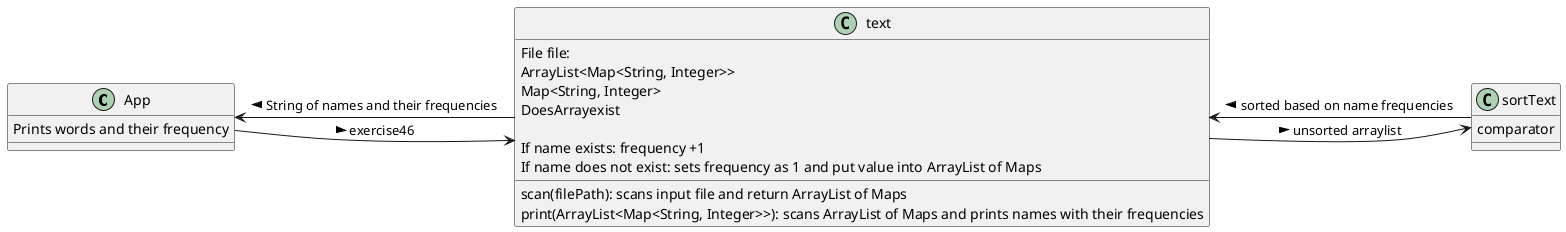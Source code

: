 @startuml
'https://plantuml.com/class-diagram

class App {
Prints words and their frequency
}

class sortText {
comparator
}

class text {
scan(filePath): scans input file and return ArrayList of Maps
 print(ArrayList<Map<String, Integer>>): scans ArrayList of Maps and prints names with their frequencies
File file:
ArrayList<Map<String, Integer>>
Map<String, Integer>
DoesArrayexist

If name exists: frequency +1
If name does not exist: sets frequency as 1 and put value into ArrayList of Maps
}

App -> text: > exercise46
text -> sortText: > unsorted arraylist
sortText -> text: > sorted based on name frequencies
text -> App: > String of names and their frequencies
@enduml